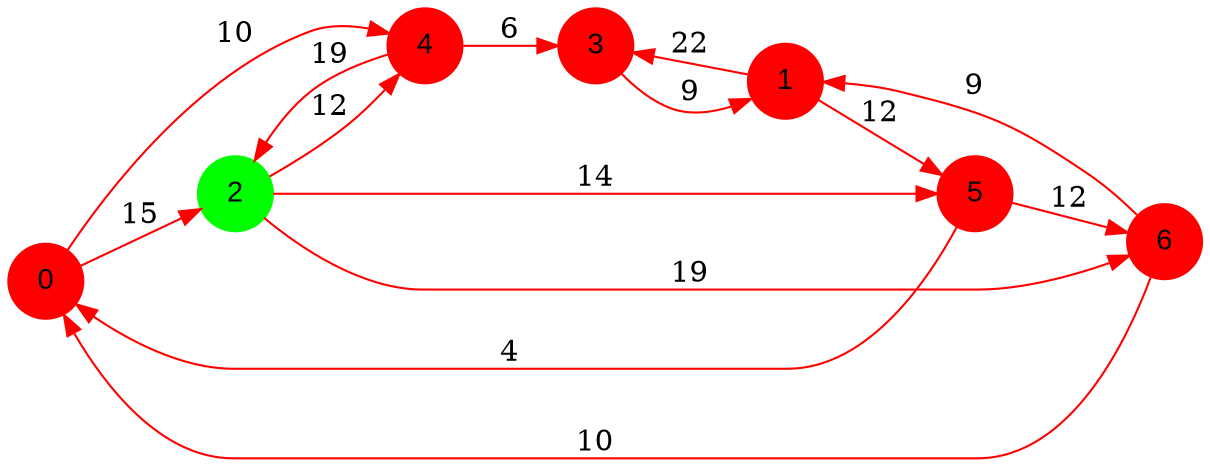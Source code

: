 digraph graphe {
rankdir = LR;
edge [color=red];
0 [fontname="Arial", shape = circle, color=red, style=filled];
1 [fontname="Arial", shape = circle, color=red, style=filled];
2 [fontname="Arial", shape = circle, color=green, style=filled];
3 [fontname="Arial", shape = circle, color=red, style=filled];
4 [fontname="Arial", shape = circle, color=red, style=filled];
5 [fontname="Arial", shape = circle, color=red, style=filled];
6 [fontname="Arial", shape = circle, color=red, style=filled];
	0 -> 2 [label = "15"];
	0 -> 4 [label = "10"];
	1 -> 3 [label = "22"];
	1 -> 5 [label = "12"];
	2 -> 4 [label = "12"];
	2 -> 5 [label = "14"];
	2 -> 6 [label = "19"];
	3 -> 1 [label = "9"];
	4 -> 2 [label = "19"];
	4 -> 3 [label = "6"];
	5 -> 0 [label = "4"];
	5 -> 6 [label = "12"];
	6 -> 0 [label = "10"];
	6 -> 1 [label = "9"];
}